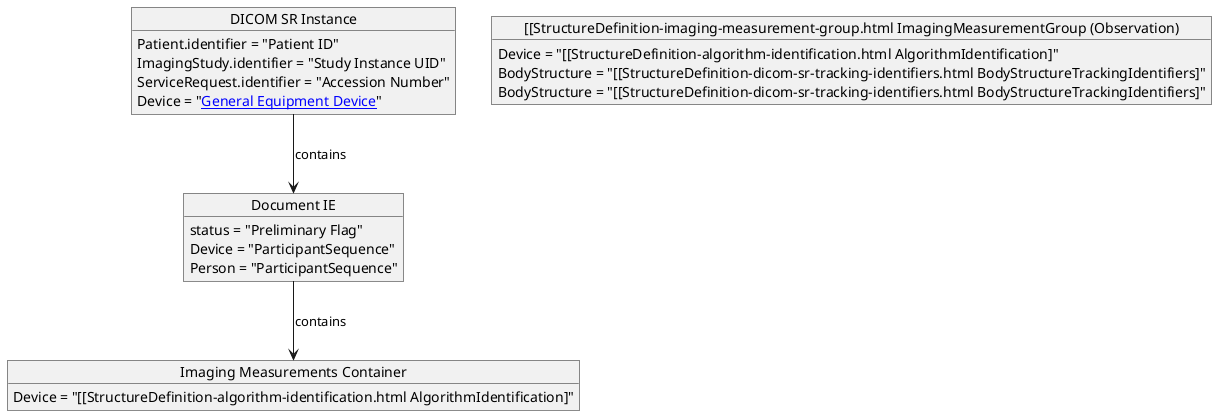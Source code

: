 @startuml dicom_sr_measurement_report_inheritance.png

Object "DICOM SR Instance" as dicom_sr_instance
dicom_sr_instance : Patient.identifier = "Patient ID"
dicom_sr_instance : ImagingStudy.identifier = "Study Instance UID"
dicom_sr_instance : ServiceRequest.identifier = "Accession Number"
dicom_sr_instance : Device = "[[StructureDefinition-dicom-general-equipment.html General Equipment Device]]"

Object "Document IE" as document_ie
document_ie : status = "Preliminary Flag"
document_ie : Device = "ParticipantSequence"
document_ie : Person = "ParticipantSequence"

Object "Imaging Measurements Container" as imaging_measurements_container
imaging_measurements_container : Device = "[[StructureDefinition-algorithm-identification.html AlgorithmIdentification]"

Object "[[StructureDefinition-imaging-measurement-group.html ImagingMeasurementGroup (Observation)" as imaging_measurement_group
imaging_measurement_group : Device = "[[StructureDefinition-algorithm-identification.html AlgorithmIdentification]"
imaging_measurement_group : BodyStructure = "[[StructureDefinition-dicom-sr-tracking-identifiers.html BodyStructureTrackingIdentifiers]"
imaging_measurement_group : BodyStructure = "[[StructureDefinition-dicom-sr-tracking-identifiers.html BodyStructureTrackingIdentifiers]"

dicom_sr_instance --> document_ie: contains
document_ie --> imaging_measurements_container: contains



@enduml